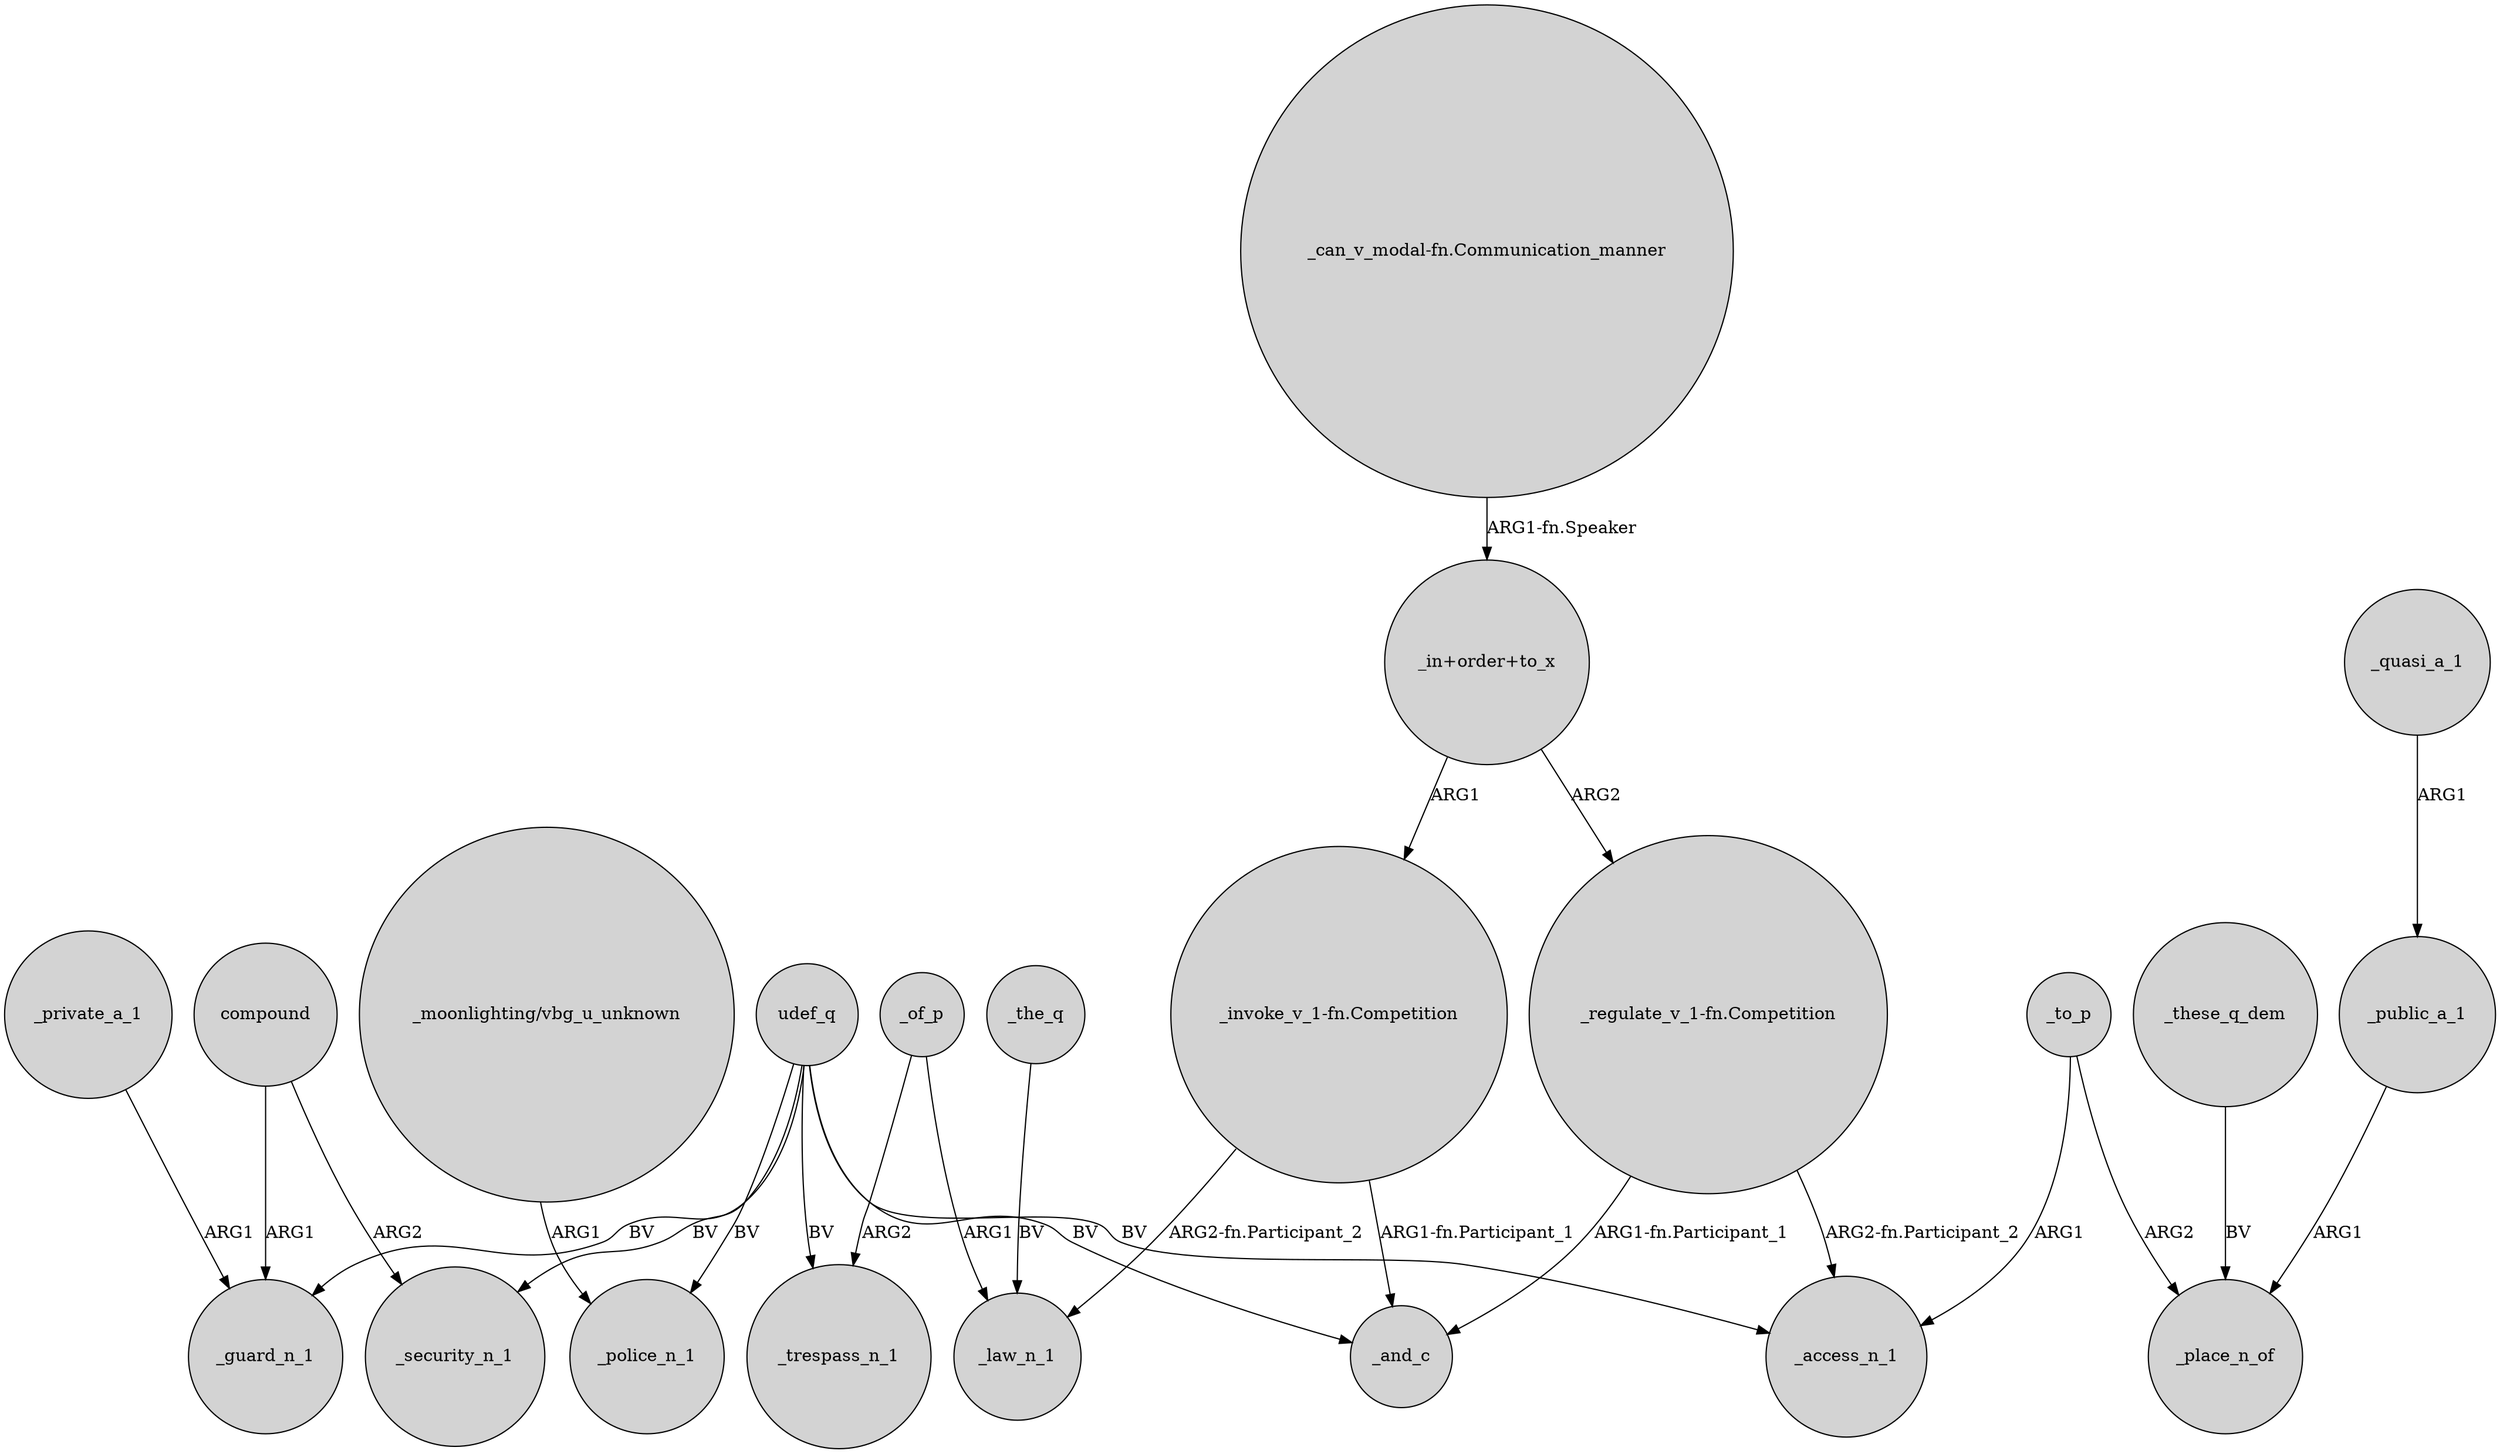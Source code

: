 digraph {
	node [shape=circle style=filled]
	"_regulate_v_1-fn.Competition" -> _access_n_1 [label="ARG2-fn.Participant_2"]
	"_can_v_modal-fn.Communication_manner" -> "_in+order+to_x" [label="ARG1-fn.Speaker"]
	udef_q -> _guard_n_1 [label=BV]
	_to_p -> _place_n_of [label=ARG2]
	"_moonlighting/vbg_u_unknown" -> _police_n_1 [label=ARG1]
	"_invoke_v_1-fn.Competition" -> _and_c [label="ARG1-fn.Participant_1"]
	udef_q -> _and_c [label=BV]
	"_regulate_v_1-fn.Competition" -> _and_c [label="ARG1-fn.Participant_1"]
	udef_q -> _security_n_1 [label=BV]
	_the_q -> _law_n_1 [label=BV]
	udef_q -> _police_n_1 [label=BV]
	_private_a_1 -> _guard_n_1 [label=ARG1]
	"_invoke_v_1-fn.Competition" -> _law_n_1 [label="ARG2-fn.Participant_2"]
	_these_q_dem -> _place_n_of [label=BV]
	_of_p -> _trespass_n_1 [label=ARG2]
	_quasi_a_1 -> _public_a_1 [label=ARG1]
	_of_p -> _law_n_1 [label=ARG1]
	udef_q -> _access_n_1 [label=BV]
	_to_p -> _access_n_1 [label=ARG1]
	"_in+order+to_x" -> "_invoke_v_1-fn.Competition" [label=ARG1]
	_public_a_1 -> _place_n_of [label=ARG1]
	compound -> _security_n_1 [label=ARG2]
	udef_q -> _trespass_n_1 [label=BV]
	"_in+order+to_x" -> "_regulate_v_1-fn.Competition" [label=ARG2]
	compound -> _guard_n_1 [label=ARG1]
}
